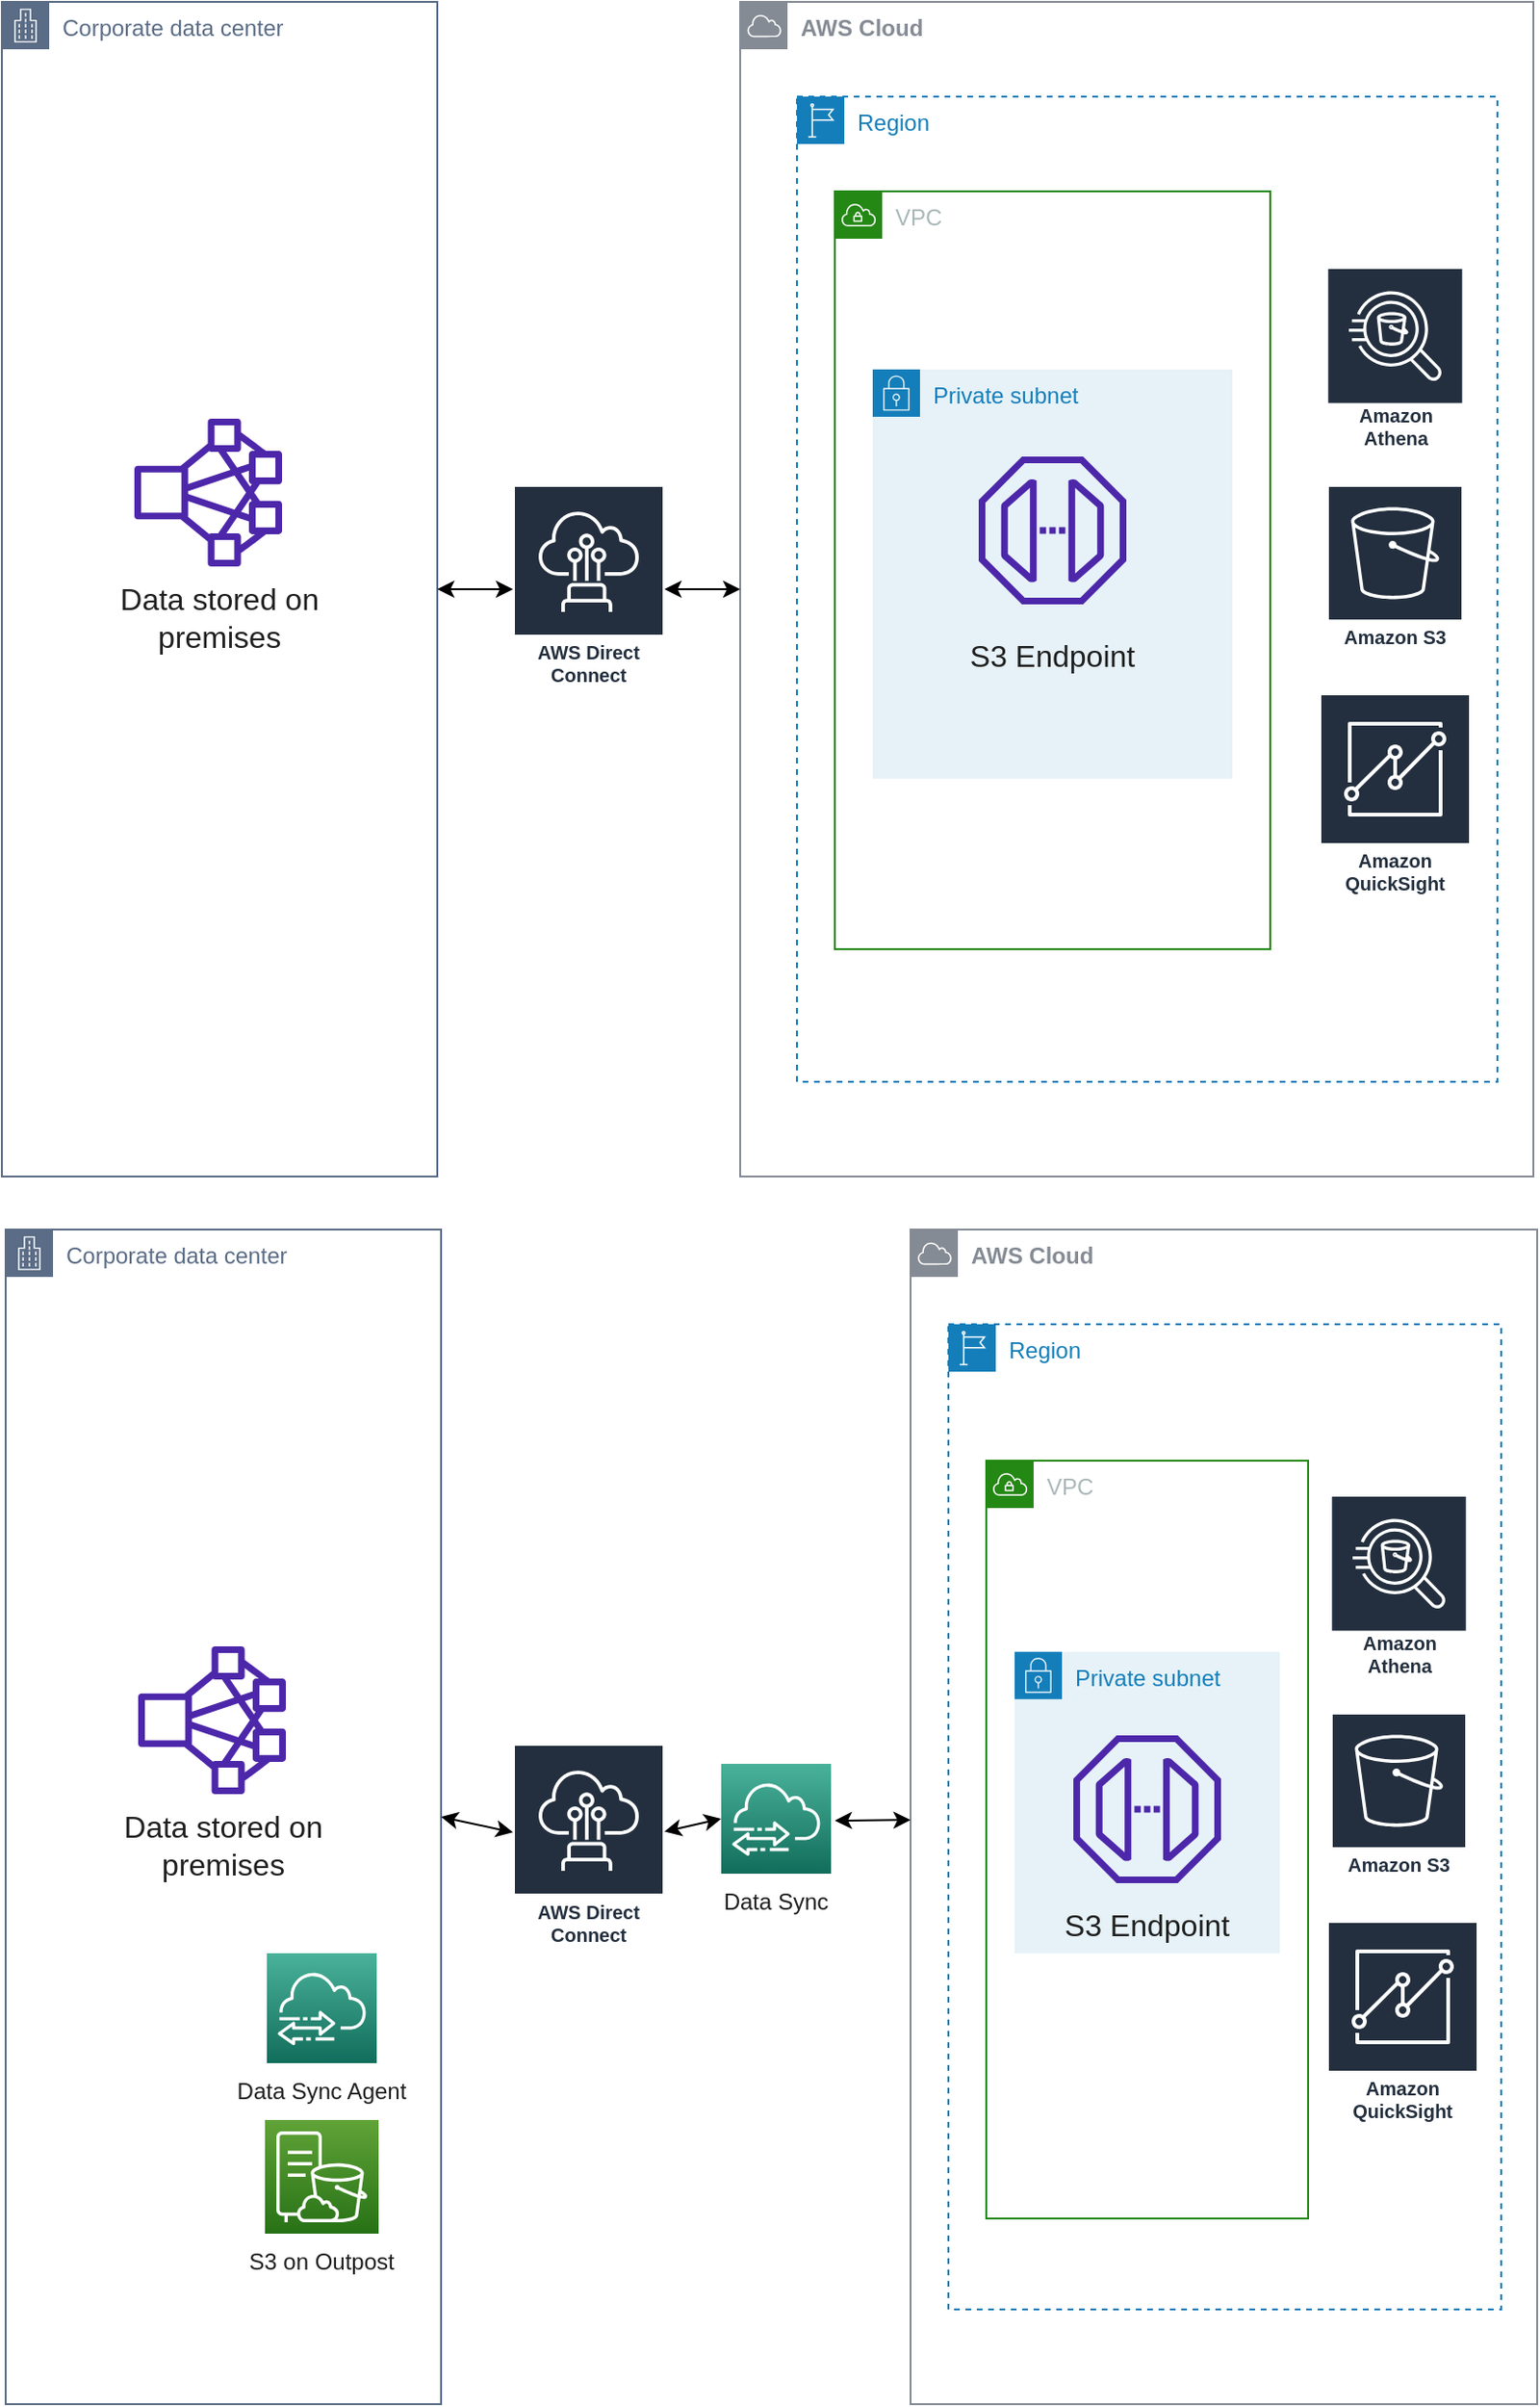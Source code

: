 <mxfile version="20.6.2" type="github">
  <diagram id="0KVzS3gzruAa5SCd7N2P" name="Page-1">
    <mxGraphModel dx="1186" dy="762" grid="1" gridSize="10" guides="1" tooltips="1" connect="1" arrows="1" fold="1" page="1" pageScale="1" pageWidth="827" pageHeight="1169" math="0" shadow="0">
      <root>
        <mxCell id="0" />
        <mxCell id="1" parent="0" />
        <mxCell id="hv5cUMv6Dfn7MdZd3gP0-1" value="&lt;b&gt;AWS Cloud&lt;/b&gt;" style="sketch=0;outlineConnect=0;gradientColor=none;html=1;whiteSpace=wrap;fontSize=12;fontStyle=0;shape=mxgraph.aws4.group;grIcon=mxgraph.aws4.group_aws_cloud;strokeColor=#858B94;fillColor=none;verticalAlign=top;align=left;spacingLeft=30;fontColor=#858B94;dashed=0;" parent="1" vertex="1">
          <mxGeometry x="400" y="100" width="419" height="620" as="geometry" />
        </mxCell>
        <mxCell id="hv5cUMv6Dfn7MdZd3gP0-86" value="Region" style="points=[[0,0],[0.25,0],[0.5,0],[0.75,0],[1,0],[1,0.25],[1,0.5],[1,0.75],[1,1],[0.75,1],[0.5,1],[0.25,1],[0,1],[0,0.75],[0,0.5],[0,0.25]];outlineConnect=0;gradientColor=none;html=1;whiteSpace=wrap;fontSize=12;fontStyle=0;container=1;pointerEvents=0;collapsible=0;recursiveResize=0;shape=mxgraph.aws4.group;grIcon=mxgraph.aws4.group_region;strokeColor=#147EBA;fillColor=none;verticalAlign=top;align=left;spacingLeft=30;fontColor=#147EBA;dashed=1;" parent="1" vertex="1">
          <mxGeometry x="430" y="150" width="370" height="520" as="geometry" />
        </mxCell>
        <mxCell id="hv5cUMv6Dfn7MdZd3gP0-87" value="VPC" style="points=[[0,0],[0.25,0],[0.5,0],[0.75,0],[1,0],[1,0.25],[1,0.5],[1,0.75],[1,1],[0.75,1],[0.5,1],[0.25,1],[0,1],[0,0.75],[0,0.5],[0,0.25]];outlineConnect=0;gradientColor=none;html=1;whiteSpace=wrap;fontSize=12;fontStyle=0;container=1;pointerEvents=0;collapsible=0;recursiveResize=0;shape=mxgraph.aws4.group;grIcon=mxgraph.aws4.group_vpc;strokeColor=#248814;fillColor=none;verticalAlign=top;align=left;spacingLeft=30;fontColor=#AAB7B8;dashed=0;" parent="hv5cUMv6Dfn7MdZd3gP0-86" vertex="1">
          <mxGeometry x="20" y="50" width="230" height="400" as="geometry" />
        </mxCell>
        <mxCell id="bt1ztzc81OhMpk3LV-u5-9" value="Private subnet" style="points=[[0,0],[0.25,0],[0.5,0],[0.75,0],[1,0],[1,0.25],[1,0.5],[1,0.75],[1,1],[0.75,1],[0.5,1],[0.25,1],[0,1],[0,0.75],[0,0.5],[0,0.25]];outlineConnect=0;gradientColor=none;html=1;whiteSpace=wrap;fontSize=12;fontStyle=0;container=1;pointerEvents=0;collapsible=0;recursiveResize=0;shape=mxgraph.aws4.group;grIcon=mxgraph.aws4.group_security_group;grStroke=0;strokeColor=#147EBA;fillColor=#E6F2F8;verticalAlign=top;align=left;spacingLeft=30;fontColor=#147EBA;dashed=0;" vertex="1" parent="hv5cUMv6Dfn7MdZd3gP0-87">
          <mxGeometry x="20" y="94" width="190" height="216" as="geometry" />
        </mxCell>
        <mxCell id="bt1ztzc81OhMpk3LV-u5-6" value="" style="sketch=0;outlineConnect=0;fontColor=#232F3E;gradientColor=none;fillColor=#4D27AA;strokeColor=none;dashed=0;verticalLabelPosition=bottom;verticalAlign=top;align=center;html=1;fontSize=12;fontStyle=0;aspect=fixed;pointerEvents=1;shape=mxgraph.aws4.endpoint;" vertex="1" parent="bt1ztzc81OhMpk3LV-u5-9">
          <mxGeometry x="56" y="46" width="78" height="78" as="geometry" />
        </mxCell>
        <mxCell id="bt1ztzc81OhMpk3LV-u5-7" value="&lt;div style=&quot;&quot;&gt;&lt;span style=&quot;background-color: initial; font-size: 16px;&quot;&gt;&lt;font face=&quot;Source Sans Pro, Arial, sans-serif&quot; color=&quot;#1f1f1f&quot;&gt;S3 Endpoint&lt;/font&gt;&lt;/span&gt;&lt;/div&gt;" style="text;html=1;strokeColor=none;fillColor=none;align=center;verticalAlign=middle;whiteSpace=wrap;rounded=0;" vertex="1" parent="hv5cUMv6Dfn7MdZd3gP0-87">
          <mxGeometry x="56" y="230" width="118" height="30" as="geometry" />
        </mxCell>
        <mxCell id="bt1ztzc81OhMpk3LV-u5-3" value="Amazon QuickSight" style="sketch=0;outlineConnect=0;fontColor=#232F3E;gradientColor=none;strokeColor=#ffffff;fillColor=#232F3E;dashed=0;verticalLabelPosition=middle;verticalAlign=bottom;align=center;html=1;whiteSpace=wrap;fontSize=10;fontStyle=1;spacing=3;shape=mxgraph.aws4.productIcon;prIcon=mxgraph.aws4.quicksight;" vertex="1" parent="hv5cUMv6Dfn7MdZd3gP0-86">
          <mxGeometry x="276" y="315" width="80" height="110" as="geometry" />
        </mxCell>
        <mxCell id="bt1ztzc81OhMpk3LV-u5-8" value="Amazon Athena" style="sketch=0;outlineConnect=0;fontColor=#232F3E;gradientColor=none;strokeColor=#ffffff;fillColor=#232F3E;dashed=0;verticalLabelPosition=middle;verticalAlign=bottom;align=center;html=1;whiteSpace=wrap;fontSize=10;fontStyle=1;spacing=3;shape=mxgraph.aws4.productIcon;prIcon=mxgraph.aws4.athena;" vertex="1" parent="hv5cUMv6Dfn7MdZd3gP0-86">
          <mxGeometry x="279.63" y="90" width="72.73" height="100" as="geometry" />
        </mxCell>
        <mxCell id="hv5cUMv6Dfn7MdZd3gP0-88" value="Amazon S3" style="sketch=0;outlineConnect=0;fontColor=#232F3E;gradientColor=none;strokeColor=#ffffff;fillColor=#232F3E;dashed=0;verticalLabelPosition=middle;verticalAlign=bottom;align=center;html=1;whiteSpace=wrap;fontSize=10;fontStyle=1;spacing=3;shape=mxgraph.aws4.productIcon;prIcon=mxgraph.aws4.s3;" parent="1" vertex="1">
          <mxGeometry x="710" y="355" width="72" height="90" as="geometry" />
        </mxCell>
        <mxCell id="hv5cUMv6Dfn7MdZd3gP0-89" value="Corporate data center" style="points=[[0,0],[0.25,0],[0.5,0],[0.75,0],[1,0],[1,0.25],[1,0.5],[1,0.75],[1,1],[0.75,1],[0.5,1],[0.25,1],[0,1],[0,0.75],[0,0.5],[0,0.25]];outlineConnect=0;gradientColor=none;html=1;whiteSpace=wrap;fontSize=12;fontStyle=0;container=1;pointerEvents=0;collapsible=0;recursiveResize=0;shape=mxgraph.aws4.group;grIcon=mxgraph.aws4.group_corporate_data_center;strokeColor=#5A6C86;fillColor=none;verticalAlign=top;align=left;spacingLeft=30;fontColor=#5A6C86;dashed=0;" parent="1" vertex="1">
          <mxGeometry x="10" y="100" width="230" height="620" as="geometry" />
        </mxCell>
        <mxCell id="bt1ztzc81OhMpk3LV-u5-4" value="" style="sketch=0;outlineConnect=0;fontColor=#232F3E;gradientColor=none;fillColor=#4D27AA;strokeColor=none;dashed=0;verticalLabelPosition=bottom;verticalAlign=top;align=center;html=1;fontSize=12;fontStyle=0;aspect=fixed;pointerEvents=1;shape=mxgraph.aws4.cluster;" vertex="1" parent="hv5cUMv6Dfn7MdZd3gP0-89">
          <mxGeometry x="70" y="220" width="78" height="78" as="geometry" />
        </mxCell>
        <mxCell id="bt1ztzc81OhMpk3LV-u5-5" value="&lt;div style=&quot;&quot;&gt;&lt;span style=&quot;background-color: initial; font-size: 16px;&quot;&gt;&lt;font face=&quot;Source Sans Pro, Arial, sans-serif&quot; color=&quot;#1f1f1f&quot;&gt;Data stored on premises&lt;/font&gt;&lt;/span&gt;&lt;/div&gt;" style="text;html=1;strokeColor=none;fillColor=none;align=center;verticalAlign=middle;whiteSpace=wrap;rounded=0;" vertex="1" parent="hv5cUMv6Dfn7MdZd3gP0-89">
          <mxGeometry x="56" y="310" width="118" height="30" as="geometry" />
        </mxCell>
        <mxCell id="hv5cUMv6Dfn7MdZd3gP0-90" value="AWS Direct Connect" style="sketch=0;outlineConnect=0;fontColor=#232F3E;gradientColor=none;strokeColor=#ffffff;fillColor=#232F3E;dashed=0;verticalLabelPosition=middle;verticalAlign=bottom;align=center;html=1;whiteSpace=wrap;fontSize=10;fontStyle=1;spacing=3;shape=mxgraph.aws4.productIcon;prIcon=mxgraph.aws4.direct_connect;" parent="1" vertex="1">
          <mxGeometry x="280" y="355" width="80" height="110" as="geometry" />
        </mxCell>
        <mxCell id="hv5cUMv6Dfn7MdZd3gP0-93" value="" style="endArrow=classic;startArrow=classic;html=1;rounded=0;exitX=1;exitY=0.5;exitDx=0;exitDy=0;" parent="1" source="hv5cUMv6Dfn7MdZd3gP0-89" target="hv5cUMv6Dfn7MdZd3gP0-90" edge="1">
          <mxGeometry width="50" height="50" relative="1" as="geometry">
            <mxPoint x="295" y="527" as="sourcePoint" />
            <mxPoint x="345" y="477" as="targetPoint" />
          </mxGeometry>
        </mxCell>
        <mxCell id="hv5cUMv6Dfn7MdZd3gP0-94" value="" style="endArrow=classic;startArrow=classic;html=1;rounded=0;" parent="1" source="hv5cUMv6Dfn7MdZd3gP0-90" target="hv5cUMv6Dfn7MdZd3gP0-1" edge="1">
          <mxGeometry width="50" height="50" relative="1" as="geometry">
            <mxPoint x="347" y="420" as="sourcePoint" />
            <mxPoint x="387" y="420" as="targetPoint" />
          </mxGeometry>
        </mxCell>
        <mxCell id="bt1ztzc81OhMpk3LV-u5-10" value="&lt;b&gt;AWS Cloud&lt;/b&gt;" style="sketch=0;outlineConnect=0;gradientColor=none;html=1;whiteSpace=wrap;fontSize=12;fontStyle=0;shape=mxgraph.aws4.group;grIcon=mxgraph.aws4.group_aws_cloud;strokeColor=#858B94;fillColor=none;verticalAlign=top;align=left;spacingLeft=30;fontColor=#858B94;dashed=0;" vertex="1" parent="1">
          <mxGeometry x="490" y="748" width="331" height="620" as="geometry" />
        </mxCell>
        <mxCell id="bt1ztzc81OhMpk3LV-u5-11" value="Region" style="points=[[0,0],[0.25,0],[0.5,0],[0.75,0],[1,0],[1,0.25],[1,0.5],[1,0.75],[1,1],[0.75,1],[0.5,1],[0.25,1],[0,1],[0,0.75],[0,0.5],[0,0.25]];outlineConnect=0;gradientColor=none;html=1;whiteSpace=wrap;fontSize=12;fontStyle=0;container=1;pointerEvents=0;collapsible=0;recursiveResize=0;shape=mxgraph.aws4.group;grIcon=mxgraph.aws4.group_region;strokeColor=#147EBA;fillColor=none;verticalAlign=top;align=left;spacingLeft=30;fontColor=#147EBA;dashed=1;" vertex="1" parent="1">
          <mxGeometry x="510" y="798" width="292" height="520" as="geometry" />
        </mxCell>
        <mxCell id="bt1ztzc81OhMpk3LV-u5-12" value="VPC" style="points=[[0,0],[0.25,0],[0.5,0],[0.75,0],[1,0],[1,0.25],[1,0.5],[1,0.75],[1,1],[0.75,1],[0.5,1],[0.25,1],[0,1],[0,0.75],[0,0.5],[0,0.25]];outlineConnect=0;gradientColor=none;html=1;whiteSpace=wrap;fontSize=12;fontStyle=0;container=1;pointerEvents=0;collapsible=0;recursiveResize=0;shape=mxgraph.aws4.group;grIcon=mxgraph.aws4.group_vpc;strokeColor=#248814;fillColor=none;verticalAlign=top;align=left;spacingLeft=30;fontColor=#AAB7B8;dashed=0;" vertex="1" parent="bt1ztzc81OhMpk3LV-u5-11">
          <mxGeometry x="20" y="72" width="170" height="400" as="geometry" />
        </mxCell>
        <mxCell id="bt1ztzc81OhMpk3LV-u5-33" value="Private subnet" style="points=[[0,0],[0.25,0],[0.5,0],[0.75,0],[1,0],[1,0.25],[1,0.5],[1,0.75],[1,1],[0.75,1],[0.5,1],[0.25,1],[0,1],[0,0.75],[0,0.5],[0,0.25]];outlineConnect=0;gradientColor=none;html=1;whiteSpace=wrap;fontSize=12;fontStyle=0;container=1;pointerEvents=0;collapsible=0;recursiveResize=0;shape=mxgraph.aws4.group;grIcon=mxgraph.aws4.group_security_group;grStroke=0;strokeColor=#147EBA;fillColor=#E6F2F8;verticalAlign=top;align=left;spacingLeft=30;fontColor=#147EBA;dashed=0;" vertex="1" parent="bt1ztzc81OhMpk3LV-u5-12">
          <mxGeometry x="15" y="100.84" width="140" height="159.16" as="geometry" />
        </mxCell>
        <mxCell id="bt1ztzc81OhMpk3LV-u5-34" value="" style="sketch=0;outlineConnect=0;fontColor=#232F3E;gradientColor=none;fillColor=#4D27AA;strokeColor=none;dashed=0;verticalLabelPosition=bottom;verticalAlign=top;align=center;html=1;fontSize=12;fontStyle=0;aspect=fixed;pointerEvents=1;shape=mxgraph.aws4.endpoint;" vertex="1" parent="bt1ztzc81OhMpk3LV-u5-33">
          <mxGeometry x="31" y="44.16" width="78" height="78" as="geometry" />
        </mxCell>
        <mxCell id="bt1ztzc81OhMpk3LV-u5-35" value="&lt;div style=&quot;&quot;&gt;&lt;span style=&quot;background-color: initial; font-size: 16px;&quot;&gt;&lt;font face=&quot;Source Sans Pro, Arial, sans-serif&quot; color=&quot;#1f1f1f&quot;&gt;S3 Endpoint&lt;/font&gt;&lt;/span&gt;&lt;/div&gt;" style="text;html=1;strokeColor=none;fillColor=none;align=center;verticalAlign=middle;whiteSpace=wrap;rounded=0;" vertex="1" parent="bt1ztzc81OhMpk3LV-u5-33">
          <mxGeometry x="11" y="129.16" width="118" height="30" as="geometry" />
        </mxCell>
        <mxCell id="bt1ztzc81OhMpk3LV-u5-16" value="Amazon QuickSight" style="sketch=0;outlineConnect=0;fontColor=#232F3E;gradientColor=none;strokeColor=#ffffff;fillColor=#232F3E;dashed=0;verticalLabelPosition=middle;verticalAlign=bottom;align=center;html=1;whiteSpace=wrap;fontSize=10;fontStyle=1;spacing=3;shape=mxgraph.aws4.productIcon;prIcon=mxgraph.aws4.quicksight;" vertex="1" parent="bt1ztzc81OhMpk3LV-u5-11">
          <mxGeometry x="200" y="315" width="80" height="110" as="geometry" />
        </mxCell>
        <mxCell id="bt1ztzc81OhMpk3LV-u5-17" value="Amazon Athena" style="sketch=0;outlineConnect=0;fontColor=#232F3E;gradientColor=none;strokeColor=#ffffff;fillColor=#232F3E;dashed=0;verticalLabelPosition=middle;verticalAlign=bottom;align=center;html=1;whiteSpace=wrap;fontSize=10;fontStyle=1;spacing=3;shape=mxgraph.aws4.productIcon;prIcon=mxgraph.aws4.athena;" vertex="1" parent="bt1ztzc81OhMpk3LV-u5-11">
          <mxGeometry x="201.63" y="90" width="72.73" height="100" as="geometry" />
        </mxCell>
        <mxCell id="bt1ztzc81OhMpk3LV-u5-18" value="Amazon S3" style="sketch=0;outlineConnect=0;fontColor=#232F3E;gradientColor=none;strokeColor=#ffffff;fillColor=#232F3E;dashed=0;verticalLabelPosition=middle;verticalAlign=bottom;align=center;html=1;whiteSpace=wrap;fontSize=10;fontStyle=1;spacing=3;shape=mxgraph.aws4.productIcon;prIcon=mxgraph.aws4.s3;" vertex="1" parent="1">
          <mxGeometry x="712" y="1003" width="72" height="90" as="geometry" />
        </mxCell>
        <mxCell id="bt1ztzc81OhMpk3LV-u5-19" value="Corporate data center" style="points=[[0,0],[0.25,0],[0.5,0],[0.75,0],[1,0],[1,0.25],[1,0.5],[1,0.75],[1,1],[0.75,1],[0.5,1],[0.25,1],[0,1],[0,0.75],[0,0.5],[0,0.25]];outlineConnect=0;gradientColor=none;html=1;whiteSpace=wrap;fontSize=12;fontStyle=0;container=1;pointerEvents=0;collapsible=0;recursiveResize=0;shape=mxgraph.aws4.group;grIcon=mxgraph.aws4.group_corporate_data_center;strokeColor=#5A6C86;fillColor=none;verticalAlign=top;align=left;spacingLeft=30;fontColor=#5A6C86;dashed=0;" vertex="1" parent="1">
          <mxGeometry x="12" y="748" width="230" height="620" as="geometry" />
        </mxCell>
        <mxCell id="bt1ztzc81OhMpk3LV-u5-20" value="" style="sketch=0;outlineConnect=0;fontColor=#232F3E;gradientColor=none;fillColor=#4D27AA;strokeColor=none;dashed=0;verticalLabelPosition=bottom;verticalAlign=top;align=center;html=1;fontSize=12;fontStyle=0;aspect=fixed;pointerEvents=1;shape=mxgraph.aws4.cluster;" vertex="1" parent="bt1ztzc81OhMpk3LV-u5-19">
          <mxGeometry x="70" y="220" width="78" height="78" as="geometry" />
        </mxCell>
        <mxCell id="bt1ztzc81OhMpk3LV-u5-21" value="&lt;div style=&quot;&quot;&gt;&lt;span style=&quot;background-color: initial; font-size: 16px;&quot;&gt;&lt;font face=&quot;Source Sans Pro, Arial, sans-serif&quot; color=&quot;#1f1f1f&quot;&gt;Data stored on premises&lt;/font&gt;&lt;/span&gt;&lt;/div&gt;" style="text;html=1;strokeColor=none;fillColor=none;align=center;verticalAlign=middle;whiteSpace=wrap;rounded=0;" vertex="1" parent="bt1ztzc81OhMpk3LV-u5-19">
          <mxGeometry x="56" y="310" width="118" height="30" as="geometry" />
        </mxCell>
        <mxCell id="bt1ztzc81OhMpk3LV-u5-29" value="" style="sketch=0;points=[[0,0,0],[0.25,0,0],[0.5,0,0],[0.75,0,0],[1,0,0],[0,1,0],[0.25,1,0],[0.5,1,0],[0.75,1,0],[1,1,0],[0,0.25,0],[0,0.5,0],[0,0.75,0],[1,0.25,0],[1,0.5,0],[1,0.75,0]];outlineConnect=0;fontColor=#232F3E;gradientColor=#4AB29A;gradientDirection=north;fillColor=#116D5B;strokeColor=#ffffff;dashed=0;verticalLabelPosition=bottom;verticalAlign=top;align=center;html=1;fontSize=12;fontStyle=0;aspect=fixed;shape=mxgraph.aws4.resourceIcon;resIcon=mxgraph.aws4.datasync;" vertex="1" parent="bt1ztzc81OhMpk3LV-u5-19">
          <mxGeometry x="138" y="382" width="58" height="58" as="geometry" />
        </mxCell>
        <mxCell id="bt1ztzc81OhMpk3LV-u5-30" value="&lt;div style=&quot;&quot;&gt;&lt;span style=&quot;background-color: initial;&quot;&gt;&lt;font style=&quot;font-size: 12px;&quot; face=&quot;Source Sans Pro, Arial, sans-serif&quot; color=&quot;#1f1f1f&quot;&gt;Data Sync Agent&lt;/font&gt;&lt;/span&gt;&lt;/div&gt;" style="text;html=1;strokeColor=none;fillColor=none;align=center;verticalAlign=middle;whiteSpace=wrap;rounded=0;" vertex="1" parent="bt1ztzc81OhMpk3LV-u5-19">
          <mxGeometry x="108" y="440" width="118" height="30" as="geometry" />
        </mxCell>
        <mxCell id="bt1ztzc81OhMpk3LV-u5-31" value="" style="sketch=0;points=[[0,0,0],[0.25,0,0],[0.5,0,0],[0.75,0,0],[1,0,0],[0,1,0],[0.25,1,0],[0.5,1,0],[0.75,1,0],[1,1,0],[0,0.25,0],[0,0.5,0],[0,0.75,0],[1,0.25,0],[1,0.5,0],[1,0.75,0]];outlineConnect=0;fontColor=#232F3E;gradientColor=#60A337;gradientDirection=north;fillColor=#277116;strokeColor=#ffffff;dashed=0;verticalLabelPosition=bottom;verticalAlign=top;align=center;html=1;fontSize=12;fontStyle=0;aspect=fixed;shape=mxgraph.aws4.resourceIcon;resIcon=mxgraph.aws4.s3_on_outposts_storage;" vertex="1" parent="bt1ztzc81OhMpk3LV-u5-19">
          <mxGeometry x="137" y="470" width="60" height="60" as="geometry" />
        </mxCell>
        <mxCell id="bt1ztzc81OhMpk3LV-u5-32" value="&lt;div style=&quot;&quot;&gt;&lt;span style=&quot;background-color: initial;&quot;&gt;&lt;font style=&quot;font-size: 12px;&quot; face=&quot;Source Sans Pro, Arial, sans-serif&quot; color=&quot;#1f1f1f&quot;&gt;S3 on Outpost&lt;/font&gt;&lt;/span&gt;&lt;/div&gt;" style="text;html=1;strokeColor=none;fillColor=none;align=center;verticalAlign=middle;whiteSpace=wrap;rounded=0;" vertex="1" parent="bt1ztzc81OhMpk3LV-u5-19">
          <mxGeometry x="108" y="530" width="118" height="30" as="geometry" />
        </mxCell>
        <mxCell id="bt1ztzc81OhMpk3LV-u5-22" value="AWS Direct Connect" style="sketch=0;outlineConnect=0;fontColor=#232F3E;gradientColor=none;strokeColor=#ffffff;fillColor=#232F3E;dashed=0;verticalLabelPosition=middle;verticalAlign=bottom;align=center;html=1;whiteSpace=wrap;fontSize=10;fontStyle=1;spacing=3;shape=mxgraph.aws4.productIcon;prIcon=mxgraph.aws4.direct_connect;" vertex="1" parent="1">
          <mxGeometry x="280" y="1019.5" width="80" height="110.5" as="geometry" />
        </mxCell>
        <mxCell id="bt1ztzc81OhMpk3LV-u5-23" value="" style="endArrow=classic;startArrow=classic;html=1;rounded=0;exitX=1;exitY=0.5;exitDx=0;exitDy=0;" edge="1" parent="1" source="bt1ztzc81OhMpk3LV-u5-19" target="bt1ztzc81OhMpk3LV-u5-22">
          <mxGeometry width="50" height="50" relative="1" as="geometry">
            <mxPoint x="297" y="1175" as="sourcePoint" />
            <mxPoint x="347" y="1125" as="targetPoint" />
          </mxGeometry>
        </mxCell>
        <mxCell id="bt1ztzc81OhMpk3LV-u5-24" value="" style="endArrow=classic;startArrow=classic;html=1;rounded=0;" edge="1" parent="1" target="bt1ztzc81OhMpk3LV-u5-10">
          <mxGeometry width="50" height="50" relative="1" as="geometry">
            <mxPoint x="450" y="1060" as="sourcePoint" />
            <mxPoint x="389" y="1068" as="targetPoint" />
          </mxGeometry>
        </mxCell>
        <mxCell id="bt1ztzc81OhMpk3LV-u5-26" value="" style="sketch=0;points=[[0,0,0],[0.25,0,0],[0.5,0,0],[0.75,0,0],[1,0,0],[0,1,0],[0.25,1,0],[0.5,1,0],[0.75,1,0],[1,1,0],[0,0.25,0],[0,0.5,0],[0,0.75,0],[1,0.25,0],[1,0.5,0],[1,0.75,0]];outlineConnect=0;fontColor=#232F3E;gradientColor=#4AB29A;gradientDirection=north;fillColor=#116D5B;strokeColor=#ffffff;dashed=0;verticalLabelPosition=bottom;verticalAlign=top;align=center;html=1;fontSize=12;fontStyle=0;aspect=fixed;shape=mxgraph.aws4.resourceIcon;resIcon=mxgraph.aws4.datasync;" vertex="1" parent="1">
          <mxGeometry x="390" y="1030" width="58" height="58" as="geometry" />
        </mxCell>
        <mxCell id="bt1ztzc81OhMpk3LV-u5-27" value="" style="endArrow=classic;startArrow=classic;html=1;rounded=0;entryX=0;entryY=0.5;entryDx=0;entryDy=0;entryPerimeter=0;" edge="1" parent="1" source="bt1ztzc81OhMpk3LV-u5-22" target="bt1ztzc81OhMpk3LV-u5-26">
          <mxGeometry width="50" height="50" relative="1" as="geometry">
            <mxPoint x="427" y="1116" as="sourcePoint" />
            <mxPoint x="467" y="1115.611" as="targetPoint" />
          </mxGeometry>
        </mxCell>
        <mxCell id="bt1ztzc81OhMpk3LV-u5-28" value="&lt;div style=&quot;&quot;&gt;&lt;span style=&quot;background-color: initial;&quot;&gt;&lt;font style=&quot;font-size: 12px;&quot; face=&quot;Source Sans Pro, Arial, sans-serif&quot; color=&quot;#1f1f1f&quot;&gt;Data Sync&lt;/font&gt;&lt;/span&gt;&lt;/div&gt;" style="text;html=1;strokeColor=none;fillColor=none;align=center;verticalAlign=middle;whiteSpace=wrap;rounded=0;" vertex="1" parent="1">
          <mxGeometry x="360" y="1088" width="118" height="30" as="geometry" />
        </mxCell>
      </root>
    </mxGraphModel>
  </diagram>
</mxfile>
